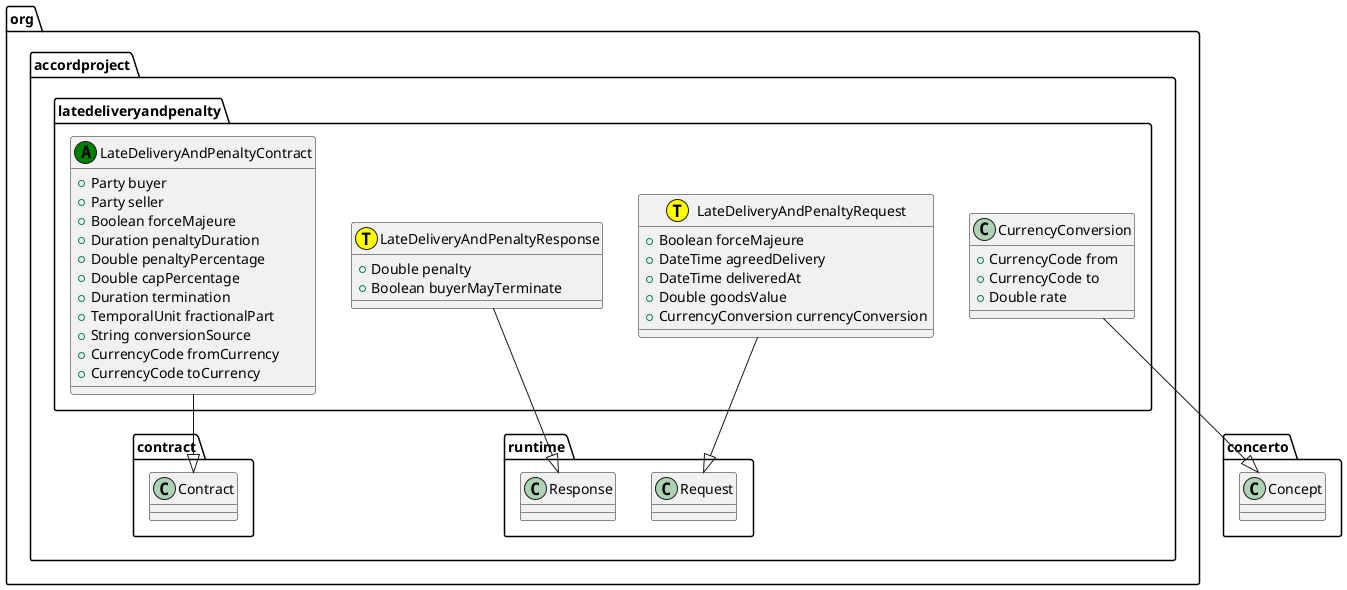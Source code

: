 @startuml
class org.accordproject.latedeliveryandpenalty.LateDeliveryAndPenaltyContract << (A,green) >> {
   + Party buyer
   + Party seller
   + Boolean forceMajeure
   + Duration penaltyDuration
   + Double penaltyPercentage
   + Double capPercentage
   + Duration termination
   + TemporalUnit fractionalPart
   + String conversionSource
   + CurrencyCode fromCurrency
   + CurrencyCode toCurrency
}
org.accordproject.latedeliveryandpenalty.LateDeliveryAndPenaltyContract --|> org.accordproject.contract.Contract
class org.accordproject.latedeliveryandpenalty.CurrencyConversion {
   + CurrencyCode from
   + CurrencyCode to
   + Double rate
}
org.accordproject.latedeliveryandpenalty.CurrencyConversion --|> concerto.Concept
class org.accordproject.latedeliveryandpenalty.LateDeliveryAndPenaltyRequest << (T,yellow) >> {
   + Boolean forceMajeure
   + DateTime agreedDelivery
   + DateTime deliveredAt
   + Double goodsValue
   + CurrencyConversion currencyConversion
}
org.accordproject.latedeliveryandpenalty.LateDeliveryAndPenaltyRequest --|> org.accordproject.runtime.Request
class org.accordproject.latedeliveryandpenalty.LateDeliveryAndPenaltyResponse << (T,yellow) >> {
   + Double penalty
   + Boolean buyerMayTerminate
}
org.accordproject.latedeliveryandpenalty.LateDeliveryAndPenaltyResponse --|> org.accordproject.runtime.Response
@enduml
